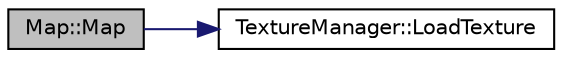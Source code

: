 digraph "Map::Map"
{
  edge [fontname="Helvetica",fontsize="10",labelfontname="Helvetica",labelfontsize="10"];
  node [fontname="Helvetica",fontsize="10",shape=record];
  rankdir="LR";
  Node0 [label="Map::Map",height=0.2,width=0.4,color="black", fillcolor="grey75", style="filled", fontcolor="black"];
  Node0 -> Node1 [color="midnightblue",fontsize="10",style="solid",fontname="Helvetica"];
  Node1 [label="TextureManager::LoadTexture",height=0.2,width=0.4,color="black", fillcolor="white", style="filled",URL="$class_texture_manager.html#a8cf0937165b2ce8ce8514bcaf50c3597"];
}
